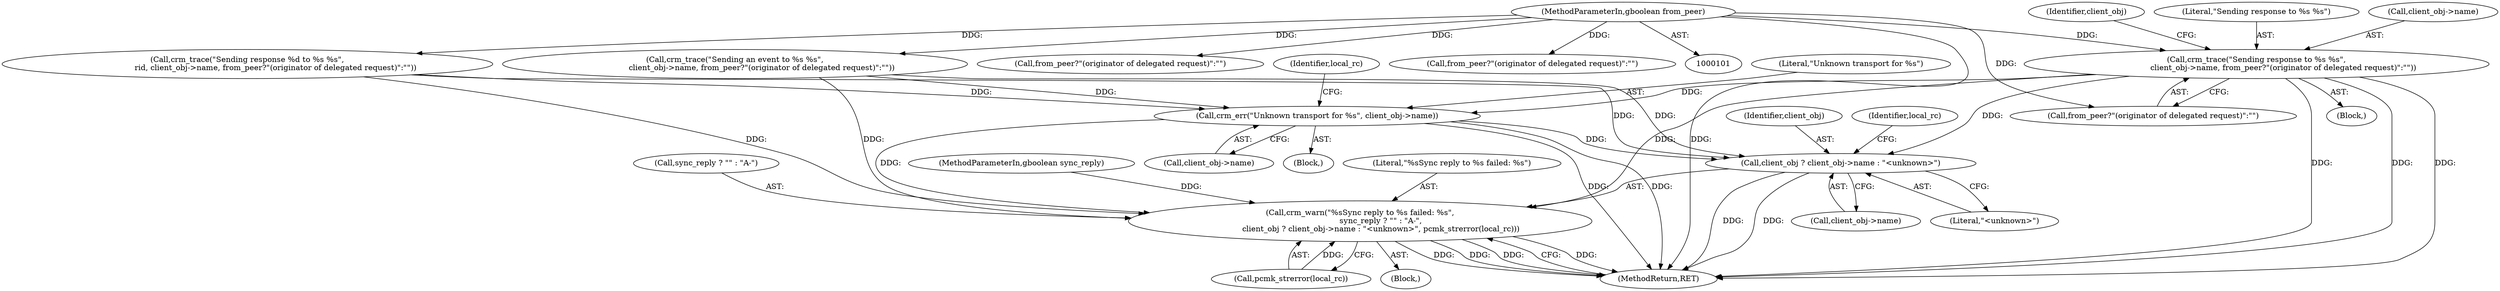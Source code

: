 digraph "0_pacemaker_564f7cc2a51dcd2f28ab12a13394f31be5aa3c93@pointer" {
"1000178" [label="(Call,crm_trace(\"Sending response to %s %s\",\n                      client_obj->name, from_peer?\"(originator of delegated request)\":\"\"))"];
"1000105" [label="(MethodParameterIn,gboolean from_peer)"];
"1000240" [label="(Call,crm_err(\"Unknown transport for %s\", client_obj->name))"];
"1000254" [label="(Call,crm_warn(\"%sSync reply to %s failed: %s\",\n                 sync_reply ? \"\" : \"A-\",\n                 client_obj ? client_obj->name : \"<unknown>\", pcmk_strerror(local_rc)))"];
"1000260" [label="(Call,client_obj ? client_obj->name : \"<unknown>\")"];
"1000166" [label="(Call,crm_trace(\"Sending response %d to %s %s\",\n                       rid, client_obj->name, from_peer?\"(originator of delegated request)\":\"\"))"];
"1000242" [label="(Call,client_obj->name)"];
"1000267" [label="(Identifier,local_rc)"];
"1000177" [label="(Block,)"];
"1000194" [label="(Call,from_peer?\"(originator of delegated request)\":\"\")"];
"1000256" [label="(Call,sync_reply ? \"\" : \"A-\")"];
"1000180" [label="(Call,client_obj->name)"];
"1000104" [label="(MethodParameterIn,gboolean sync_reply)"];
"1000248" [label="(Identifier,local_rc)"];
"1000189" [label="(Call,crm_trace(\"Sending an event to %s %s\",\n                      client_obj->name, from_peer?\"(originator of delegated request)\":\"\"))"];
"1000183" [label="(Call,from_peer?\"(originator of delegated request)\":\"\")"];
"1000178" [label="(Call,crm_trace(\"Sending response to %s %s\",\n                      client_obj->name, from_peer?\"(originator of delegated request)\":\"\"))"];
"1000240" [label="(Call,crm_err(\"Unknown transport for %s\", client_obj->name))"];
"1000266" [label="(Call,pcmk_strerror(local_rc))"];
"1000265" [label="(Literal,\"<unknown>\")"];
"1000255" [label="(Literal,\"%sSync reply to %s failed: %s\")"];
"1000241" [label="(Literal,\"Unknown transport for %s\")"];
"1000253" [label="(Block,)"];
"1000201" [label="(Identifier,client_obj)"];
"1000268" [label="(MethodReturn,RET)"];
"1000179" [label="(Literal,\"Sending response to %s %s\")"];
"1000260" [label="(Call,client_obj ? client_obj->name : \"<unknown>\")"];
"1000261" [label="(Identifier,client_obj)"];
"1000105" [label="(MethodParameterIn,gboolean from_peer)"];
"1000172" [label="(Call,from_peer?\"(originator of delegated request)\":\"\")"];
"1000262" [label="(Call,client_obj->name)"];
"1000239" [label="(Block,)"];
"1000254" [label="(Call,crm_warn(\"%sSync reply to %s failed: %s\",\n                 sync_reply ? \"\" : \"A-\",\n                 client_obj ? client_obj->name : \"<unknown>\", pcmk_strerror(local_rc)))"];
"1000178" -> "1000177"  [label="AST: "];
"1000178" -> "1000183"  [label="CFG: "];
"1000179" -> "1000178"  [label="AST: "];
"1000180" -> "1000178"  [label="AST: "];
"1000183" -> "1000178"  [label="AST: "];
"1000201" -> "1000178"  [label="CFG: "];
"1000178" -> "1000268"  [label="DDG: "];
"1000178" -> "1000268"  [label="DDG: "];
"1000178" -> "1000268"  [label="DDG: "];
"1000105" -> "1000178"  [label="DDG: "];
"1000178" -> "1000240"  [label="DDG: "];
"1000178" -> "1000254"  [label="DDG: "];
"1000178" -> "1000260"  [label="DDG: "];
"1000105" -> "1000101"  [label="AST: "];
"1000105" -> "1000268"  [label="DDG: "];
"1000105" -> "1000166"  [label="DDG: "];
"1000105" -> "1000172"  [label="DDG: "];
"1000105" -> "1000183"  [label="DDG: "];
"1000105" -> "1000189"  [label="DDG: "];
"1000105" -> "1000194"  [label="DDG: "];
"1000240" -> "1000239"  [label="AST: "];
"1000240" -> "1000242"  [label="CFG: "];
"1000241" -> "1000240"  [label="AST: "];
"1000242" -> "1000240"  [label="AST: "];
"1000248" -> "1000240"  [label="CFG: "];
"1000240" -> "1000268"  [label="DDG: "];
"1000240" -> "1000268"  [label="DDG: "];
"1000166" -> "1000240"  [label="DDG: "];
"1000189" -> "1000240"  [label="DDG: "];
"1000240" -> "1000254"  [label="DDG: "];
"1000240" -> "1000260"  [label="DDG: "];
"1000254" -> "1000253"  [label="AST: "];
"1000254" -> "1000266"  [label="CFG: "];
"1000255" -> "1000254"  [label="AST: "];
"1000256" -> "1000254"  [label="AST: "];
"1000260" -> "1000254"  [label="AST: "];
"1000266" -> "1000254"  [label="AST: "];
"1000268" -> "1000254"  [label="CFG: "];
"1000254" -> "1000268"  [label="DDG: "];
"1000254" -> "1000268"  [label="DDG: "];
"1000254" -> "1000268"  [label="DDG: "];
"1000254" -> "1000268"  [label="DDG: "];
"1000104" -> "1000254"  [label="DDG: "];
"1000166" -> "1000254"  [label="DDG: "];
"1000189" -> "1000254"  [label="DDG: "];
"1000266" -> "1000254"  [label="DDG: "];
"1000260" -> "1000262"  [label="CFG: "];
"1000260" -> "1000265"  [label="CFG: "];
"1000261" -> "1000260"  [label="AST: "];
"1000262" -> "1000260"  [label="AST: "];
"1000265" -> "1000260"  [label="AST: "];
"1000267" -> "1000260"  [label="CFG: "];
"1000260" -> "1000268"  [label="DDG: "];
"1000260" -> "1000268"  [label="DDG: "];
"1000166" -> "1000260"  [label="DDG: "];
"1000189" -> "1000260"  [label="DDG: "];
}
